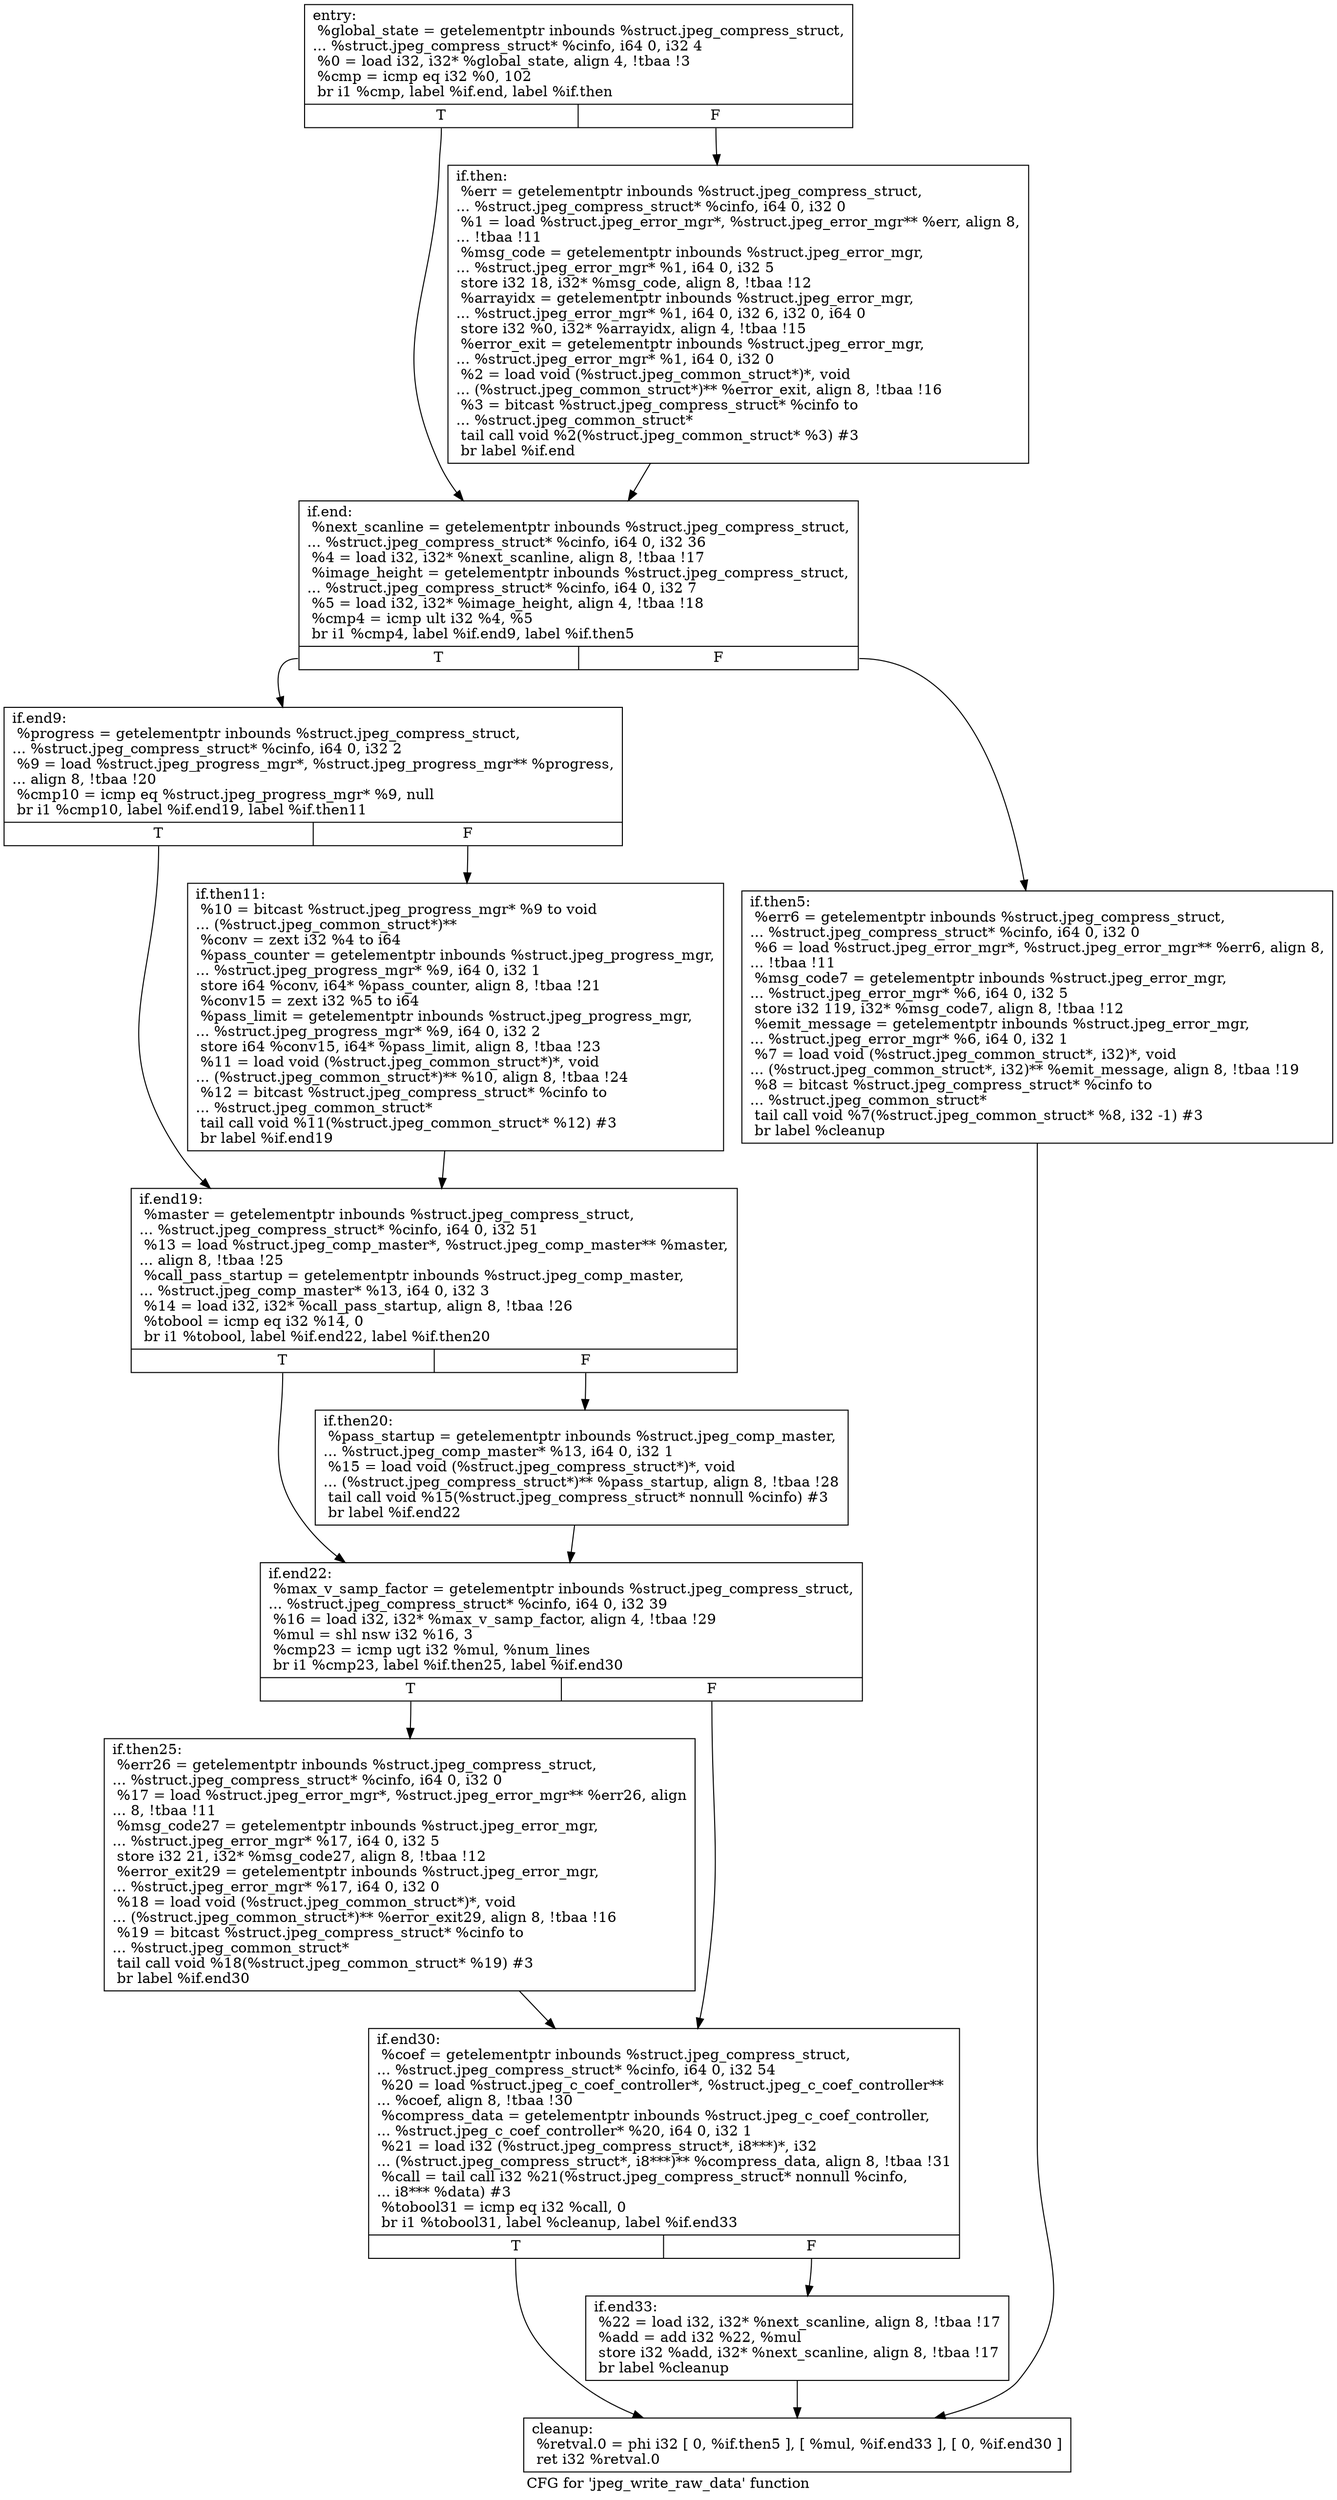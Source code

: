 digraph "CFG for 'jpeg_write_raw_data' function" {
	label="CFG for 'jpeg_write_raw_data' function";

	Node0x532a560 [shape=record,label="{entry:\l  %global_state = getelementptr inbounds %struct.jpeg_compress_struct,\l... %struct.jpeg_compress_struct* %cinfo, i64 0, i32 4\l  %0 = load i32, i32* %global_state, align 4, !tbaa !3\l  %cmp = icmp eq i32 %0, 102\l  br i1 %cmp, label %if.end, label %if.then\l|{<s0>T|<s1>F}}"];
	Node0x532a560:s0 -> Node0x531cf80;
	Node0x532a560:s1 -> Node0x531cff0;
	Node0x531cff0 [shape=record,label="{if.then:                                          \l  %err = getelementptr inbounds %struct.jpeg_compress_struct,\l... %struct.jpeg_compress_struct* %cinfo, i64 0, i32 0\l  %1 = load %struct.jpeg_error_mgr*, %struct.jpeg_error_mgr** %err, align 8,\l... !tbaa !11\l  %msg_code = getelementptr inbounds %struct.jpeg_error_mgr,\l... %struct.jpeg_error_mgr* %1, i64 0, i32 5\l  store i32 18, i32* %msg_code, align 8, !tbaa !12\l  %arrayidx = getelementptr inbounds %struct.jpeg_error_mgr,\l... %struct.jpeg_error_mgr* %1, i64 0, i32 6, i32 0, i64 0\l  store i32 %0, i32* %arrayidx, align 4, !tbaa !15\l  %error_exit = getelementptr inbounds %struct.jpeg_error_mgr,\l... %struct.jpeg_error_mgr* %1, i64 0, i32 0\l  %2 = load void (%struct.jpeg_common_struct*)*, void\l... (%struct.jpeg_common_struct*)** %error_exit, align 8, !tbaa !16\l  %3 = bitcast %struct.jpeg_compress_struct* %cinfo to\l... %struct.jpeg_common_struct*\l  tail call void %2(%struct.jpeg_common_struct* %3) #3\l  br label %if.end\l}"];
	Node0x531cff0 -> Node0x531cf80;
	Node0x531cf80 [shape=record,label="{if.end:                                           \l  %next_scanline = getelementptr inbounds %struct.jpeg_compress_struct,\l... %struct.jpeg_compress_struct* %cinfo, i64 0, i32 36\l  %4 = load i32, i32* %next_scanline, align 8, !tbaa !17\l  %image_height = getelementptr inbounds %struct.jpeg_compress_struct,\l... %struct.jpeg_compress_struct* %cinfo, i64 0, i32 7\l  %5 = load i32, i32* %image_height, align 4, !tbaa !18\l  %cmp4 = icmp ult i32 %4, %5\l  br i1 %cmp4, label %if.end9, label %if.then5\l|{<s0>T|<s1>F}}"];
	Node0x531cf80:s0 -> Node0x531dbe0;
	Node0x531cf80:s1 -> Node0x531dcb0;
	Node0x531dcb0 [shape=record,label="{if.then5:                                         \l  %err6 = getelementptr inbounds %struct.jpeg_compress_struct,\l... %struct.jpeg_compress_struct* %cinfo, i64 0, i32 0\l  %6 = load %struct.jpeg_error_mgr*, %struct.jpeg_error_mgr** %err6, align 8,\l... !tbaa !11\l  %msg_code7 = getelementptr inbounds %struct.jpeg_error_mgr,\l... %struct.jpeg_error_mgr* %6, i64 0, i32 5\l  store i32 119, i32* %msg_code7, align 8, !tbaa !12\l  %emit_message = getelementptr inbounds %struct.jpeg_error_mgr,\l... %struct.jpeg_error_mgr* %6, i64 0, i32 1\l  %7 = load void (%struct.jpeg_common_struct*, i32)*, void\l... (%struct.jpeg_common_struct*, i32)** %emit_message, align 8, !tbaa !19\l  %8 = bitcast %struct.jpeg_compress_struct* %cinfo to\l... %struct.jpeg_common_struct*\l  tail call void %7(%struct.jpeg_common_struct* %8, i32 -1) #3\l  br label %cleanup\l}"];
	Node0x531dcb0 -> Node0x532d040;
	Node0x531dbe0 [shape=record,label="{if.end9:                                          \l  %progress = getelementptr inbounds %struct.jpeg_compress_struct,\l... %struct.jpeg_compress_struct* %cinfo, i64 0, i32 2\l  %9 = load %struct.jpeg_progress_mgr*, %struct.jpeg_progress_mgr** %progress,\l... align 8, !tbaa !20\l  %cmp10 = icmp eq %struct.jpeg_progress_mgr* %9, null\l  br i1 %cmp10, label %if.end19, label %if.then11\l|{<s0>T|<s1>F}}"];
	Node0x531dbe0:s0 -> Node0x532d8b0;
	Node0x531dbe0:s1 -> Node0x5325c20;
	Node0x5325c20 [shape=record,label="{if.then11:                                        \l  %10 = bitcast %struct.jpeg_progress_mgr* %9 to void\l... (%struct.jpeg_common_struct*)**\l  %conv = zext i32 %4 to i64\l  %pass_counter = getelementptr inbounds %struct.jpeg_progress_mgr,\l... %struct.jpeg_progress_mgr* %9, i64 0, i32 1\l  store i64 %conv, i64* %pass_counter, align 8, !tbaa !21\l  %conv15 = zext i32 %5 to i64\l  %pass_limit = getelementptr inbounds %struct.jpeg_progress_mgr,\l... %struct.jpeg_progress_mgr* %9, i64 0, i32 2\l  store i64 %conv15, i64* %pass_limit, align 8, !tbaa !23\l  %11 = load void (%struct.jpeg_common_struct*)*, void\l... (%struct.jpeg_common_struct*)** %10, align 8, !tbaa !24\l  %12 = bitcast %struct.jpeg_compress_struct* %cinfo to\l... %struct.jpeg_common_struct*\l  tail call void %11(%struct.jpeg_common_struct* %12) #3\l  br label %if.end19\l}"];
	Node0x5325c20 -> Node0x532d8b0;
	Node0x532d8b0 [shape=record,label="{if.end19:                                         \l  %master = getelementptr inbounds %struct.jpeg_compress_struct,\l... %struct.jpeg_compress_struct* %cinfo, i64 0, i32 51\l  %13 = load %struct.jpeg_comp_master*, %struct.jpeg_comp_master** %master,\l... align 8, !tbaa !25\l  %call_pass_startup = getelementptr inbounds %struct.jpeg_comp_master,\l... %struct.jpeg_comp_master* %13, i64 0, i32 3\l  %14 = load i32, i32* %call_pass_startup, align 8, !tbaa !26\l  %tobool = icmp eq i32 %14, 0\l  br i1 %tobool, label %if.end22, label %if.then20\l|{<s0>T|<s1>F}}"];
	Node0x532d8b0:s0 -> Node0x5330570;
	Node0x532d8b0:s1 -> Node0x5330620;
	Node0x5330620 [shape=record,label="{if.then20:                                        \l  %pass_startup = getelementptr inbounds %struct.jpeg_comp_master,\l... %struct.jpeg_comp_master* %13, i64 0, i32 1\l  %15 = load void (%struct.jpeg_compress_struct*)*, void\l... (%struct.jpeg_compress_struct*)** %pass_startup, align 8, !tbaa !28\l  tail call void %15(%struct.jpeg_compress_struct* nonnull %cinfo) #3\l  br label %if.end22\l}"];
	Node0x5330620 -> Node0x5330570;
	Node0x5330570 [shape=record,label="{if.end22:                                         \l  %max_v_samp_factor = getelementptr inbounds %struct.jpeg_compress_struct,\l... %struct.jpeg_compress_struct* %cinfo, i64 0, i32 39\l  %16 = load i32, i32* %max_v_samp_factor, align 4, !tbaa !29\l  %mul = shl nsw i32 %16, 3\l  %cmp23 = icmp ugt i32 %mul, %num_lines\l  br i1 %cmp23, label %if.then25, label %if.end30\l|{<s0>T|<s1>F}}"];
	Node0x5330570:s0 -> Node0x5331410;
	Node0x5330570:s1 -> Node0x53314c0;
	Node0x5331410 [shape=record,label="{if.then25:                                        \l  %err26 = getelementptr inbounds %struct.jpeg_compress_struct,\l... %struct.jpeg_compress_struct* %cinfo, i64 0, i32 0\l  %17 = load %struct.jpeg_error_mgr*, %struct.jpeg_error_mgr** %err26, align\l... 8, !tbaa !11\l  %msg_code27 = getelementptr inbounds %struct.jpeg_error_mgr,\l... %struct.jpeg_error_mgr* %17, i64 0, i32 5\l  store i32 21, i32* %msg_code27, align 8, !tbaa !12\l  %error_exit29 = getelementptr inbounds %struct.jpeg_error_mgr,\l... %struct.jpeg_error_mgr* %17, i64 0, i32 0\l  %18 = load void (%struct.jpeg_common_struct*)*, void\l... (%struct.jpeg_common_struct*)** %error_exit29, align 8, !tbaa !16\l  %19 = bitcast %struct.jpeg_compress_struct* %cinfo to\l... %struct.jpeg_common_struct*\l  tail call void %18(%struct.jpeg_common_struct* %19) #3\l  br label %if.end30\l}"];
	Node0x5331410 -> Node0x53314c0;
	Node0x53314c0 [shape=record,label="{if.end30:                                         \l  %coef = getelementptr inbounds %struct.jpeg_compress_struct,\l... %struct.jpeg_compress_struct* %cinfo, i64 0, i32 54\l  %20 = load %struct.jpeg_c_coef_controller*, %struct.jpeg_c_coef_controller**\l... %coef, align 8, !tbaa !30\l  %compress_data = getelementptr inbounds %struct.jpeg_c_coef_controller,\l... %struct.jpeg_c_coef_controller* %20, i64 0, i32 1\l  %21 = load i32 (%struct.jpeg_compress_struct*, i8***)*, i32\l... (%struct.jpeg_compress_struct*, i8***)** %compress_data, align 8, !tbaa !31\l  %call = tail call i32 %21(%struct.jpeg_compress_struct* nonnull %cinfo,\l... i8*** %data) #3\l  %tobool31 = icmp eq i32 %call, 0\l  br i1 %tobool31, label %cleanup, label %if.end33\l|{<s0>T|<s1>F}}"];
	Node0x53314c0:s0 -> Node0x532d040;
	Node0x53314c0:s1 -> Node0x53321d0;
	Node0x53321d0 [shape=record,label="{if.end33:                                         \l  %22 = load i32, i32* %next_scanline, align 8, !tbaa !17\l  %add = add i32 %22, %mul\l  store i32 %add, i32* %next_scanline, align 8, !tbaa !17\l  br label %cleanup\l}"];
	Node0x53321d0 -> Node0x532d040;
	Node0x532d040 [shape=record,label="{cleanup:                                          \l  %retval.0 = phi i32 [ 0, %if.then5 ], [ %mul, %if.end33 ], [ 0, %if.end30 ]\l  ret i32 %retval.0\l}"];
}
